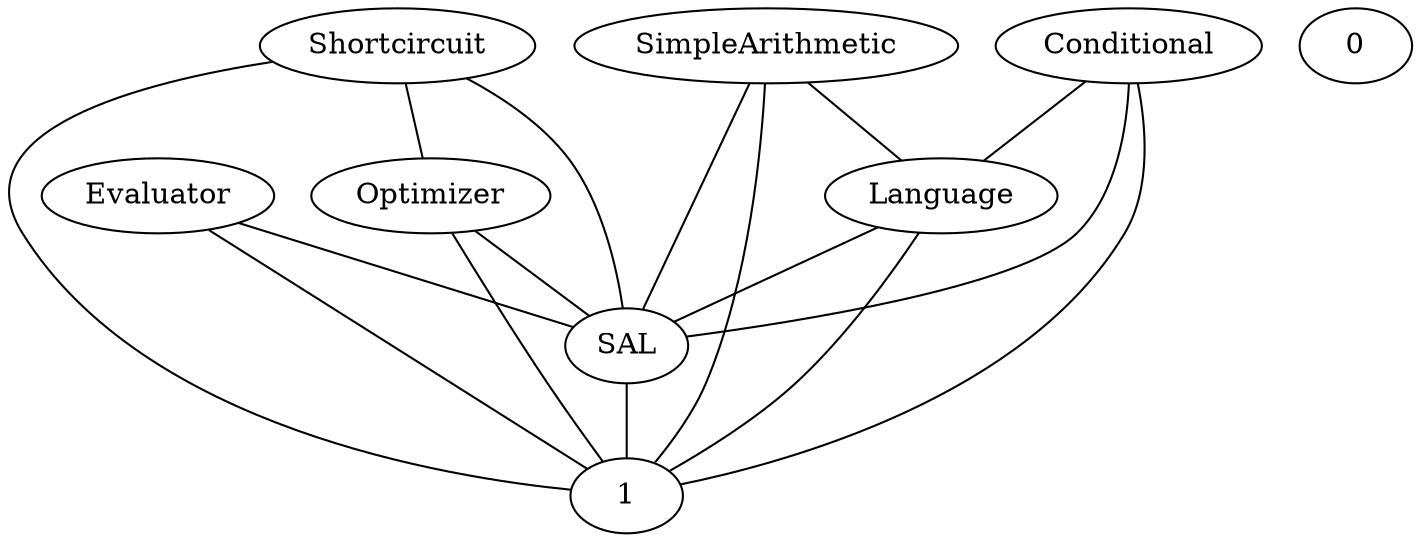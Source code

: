 graph G {
  Language;
  Evaluator;
  Optimizer;
  Shortcircuit;
  SAL;
  0;
  SimpleArithmetic;
  1;
  Conditional;
  SAL -- 1;
  SimpleArithmetic -- Language;
  Conditional -- Language;
  Optimizer -- SAL;
  Shortcircuit -- Optimizer;
  Language -- SAL;
  Evaluator -- SAL;
  Language -- 1;
  Evaluator -- 1;
  Optimizer -- 1;
  Shortcircuit -- SAL;
  Shortcircuit -- 1;
  SimpleArithmetic -- SAL;
  SimpleArithmetic -- 1;
  Conditional -- SAL;
  Conditional -- 1;
}
